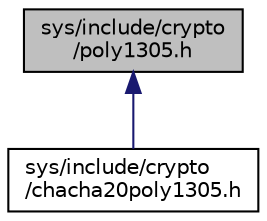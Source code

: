 digraph "sys/include/crypto/poly1305.h"
{
 // LATEX_PDF_SIZE
  edge [fontname="Helvetica",fontsize="10",labelfontname="Helvetica",labelfontsize="10"];
  node [fontname="Helvetica",fontsize="10",shape=record];
  Node1 [label="sys/include/crypto\l/poly1305.h",height=0.2,width=0.4,color="black", fillcolor="grey75", style="filled", fontcolor="black",tooltip="Poly1305 MAC interface."];
  Node1 -> Node2 [dir="back",color="midnightblue",fontsize="10",style="solid",fontname="Helvetica"];
  Node2 [label="sys/include/crypto\l/chacha20poly1305.h",height=0.2,width=0.4,color="black", fillcolor="white", style="filled",URL="$chacha20poly1305_8h.html",tooltip="Chacha20poly1305 functions."];
}
